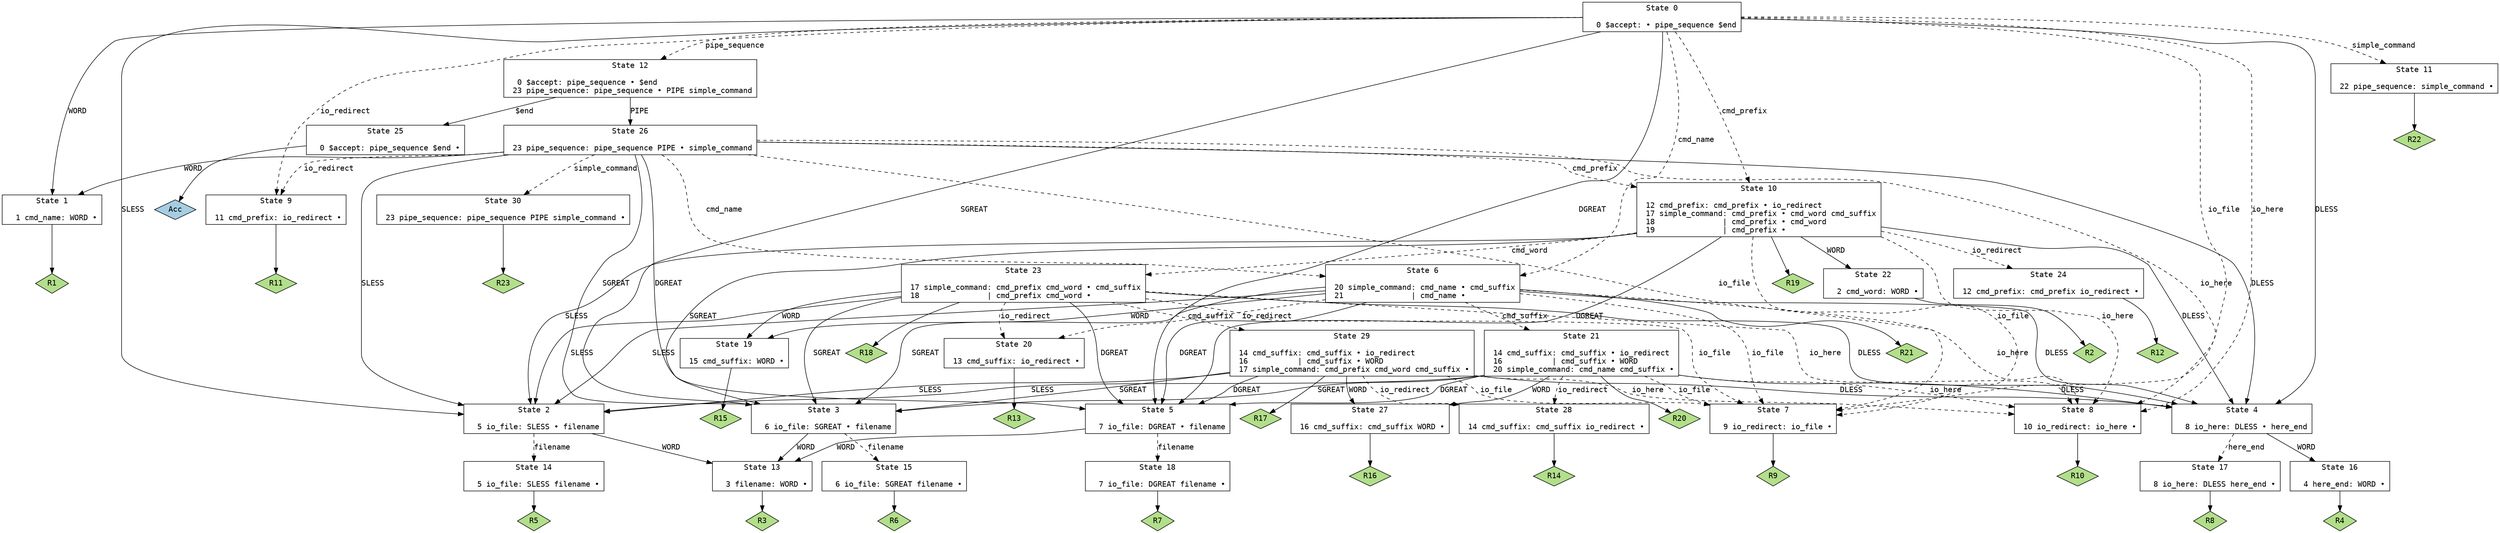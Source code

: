 // Generated by GNU Bison 3.8.2.
// Report bugs to <bug-bison@gnu.org>.
// Home page: <https://www.gnu.org/software/bison/>.

digraph "gram.y"
{
  node [fontname = courier, shape = box, colorscheme = paired6]
  edge [fontname = courier]

  0 [label="State 0\n\l  0 $accept: • pipe_sequence $end\l"]
  0 -> 1 [style=solid label="WORD"]
  0 -> 2 [style=solid label="SLESS"]
  0 -> 3 [style=solid label="SGREAT"]
  0 -> 4 [style=solid label="DLESS"]
  0 -> 5 [style=solid label="DGREAT"]
  0 -> 6 [style=dashed label="cmd_name"]
  0 -> 7 [style=dashed label="io_file"]
  0 -> 8 [style=dashed label="io_here"]
  0 -> 9 [style=dashed label="io_redirect"]
  0 -> 10 [style=dashed label="cmd_prefix"]
  0 -> 11 [style=dashed label="simple_command"]
  0 -> 12 [style=dashed label="pipe_sequence"]
  1 [label="State 1\n\l  1 cmd_name: WORD •\l"]
  1 -> "1R1" [style=solid]
 "1R1" [label="R1", fillcolor=3, shape=diamond, style=filled]
  2 [label="State 2\n\l  5 io_file: SLESS • filename\l"]
  2 -> 13 [style=solid label="WORD"]
  2 -> 14 [style=dashed label="filename"]
  3 [label="State 3\n\l  6 io_file: SGREAT • filename\l"]
  3 -> 13 [style=solid label="WORD"]
  3 -> 15 [style=dashed label="filename"]
  4 [label="State 4\n\l  8 io_here: DLESS • here_end\l"]
  4 -> 16 [style=solid label="WORD"]
  4 -> 17 [style=dashed label="here_end"]
  5 [label="State 5\n\l  7 io_file: DGREAT • filename\l"]
  5 -> 13 [style=solid label="WORD"]
  5 -> 18 [style=dashed label="filename"]
  6 [label="State 6\n\l 20 simple_command: cmd_name • cmd_suffix\l 21               | cmd_name •\l"]
  6 -> 19 [style=solid label="WORD"]
  6 -> 2 [style=solid label="SLESS"]
  6 -> 3 [style=solid label="SGREAT"]
  6 -> 4 [style=solid label="DLESS"]
  6 -> 5 [style=solid label="DGREAT"]
  6 -> 7 [style=dashed label="io_file"]
  6 -> 8 [style=dashed label="io_here"]
  6 -> 20 [style=dashed label="io_redirect"]
  6 -> 21 [style=dashed label="cmd_suffix"]
  6 -> "6R21" [style=solid]
 "6R21" [label="R21", fillcolor=3, shape=diamond, style=filled]
  7 [label="State 7\n\l  9 io_redirect: io_file •\l"]
  7 -> "7R9" [style=solid]
 "7R9" [label="R9", fillcolor=3, shape=diamond, style=filled]
  8 [label="State 8\n\l 10 io_redirect: io_here •\l"]
  8 -> "8R10" [style=solid]
 "8R10" [label="R10", fillcolor=3, shape=diamond, style=filled]
  9 [label="State 9\n\l 11 cmd_prefix: io_redirect •\l"]
  9 -> "9R11" [style=solid]
 "9R11" [label="R11", fillcolor=3, shape=diamond, style=filled]
  10 [label="State 10\n\l 12 cmd_prefix: cmd_prefix • io_redirect\l 17 simple_command: cmd_prefix • cmd_word cmd_suffix\l 18               | cmd_prefix • cmd_word\l 19               | cmd_prefix •\l"]
  10 -> 22 [style=solid label="WORD"]
  10 -> 2 [style=solid label="SLESS"]
  10 -> 3 [style=solid label="SGREAT"]
  10 -> 4 [style=solid label="DLESS"]
  10 -> 5 [style=solid label="DGREAT"]
  10 -> 23 [style=dashed label="cmd_word"]
  10 -> 7 [style=dashed label="io_file"]
  10 -> 8 [style=dashed label="io_here"]
  10 -> 24 [style=dashed label="io_redirect"]
  10 -> "10R19" [style=solid]
 "10R19" [label="R19", fillcolor=3, shape=diamond, style=filled]
  11 [label="State 11\n\l 22 pipe_sequence: simple_command •\l"]
  11 -> "11R22" [style=solid]
 "11R22" [label="R22", fillcolor=3, shape=diamond, style=filled]
  12 [label="State 12\n\l  0 $accept: pipe_sequence • $end\l 23 pipe_sequence: pipe_sequence • PIPE simple_command\l"]
  12 -> 25 [style=solid label="$end"]
  12 -> 26 [style=solid label="PIPE"]
  13 [label="State 13\n\l  3 filename: WORD •\l"]
  13 -> "13R3" [style=solid]
 "13R3" [label="R3", fillcolor=3, shape=diamond, style=filled]
  14 [label="State 14\n\l  5 io_file: SLESS filename •\l"]
  14 -> "14R5" [style=solid]
 "14R5" [label="R5", fillcolor=3, shape=diamond, style=filled]
  15 [label="State 15\n\l  6 io_file: SGREAT filename •\l"]
  15 -> "15R6" [style=solid]
 "15R6" [label="R6", fillcolor=3, shape=diamond, style=filled]
  16 [label="State 16\n\l  4 here_end: WORD •\l"]
  16 -> "16R4" [style=solid]
 "16R4" [label="R4", fillcolor=3, shape=diamond, style=filled]
  17 [label="State 17\n\l  8 io_here: DLESS here_end •\l"]
  17 -> "17R8" [style=solid]
 "17R8" [label="R8", fillcolor=3, shape=diamond, style=filled]
  18 [label="State 18\n\l  7 io_file: DGREAT filename •\l"]
  18 -> "18R7" [style=solid]
 "18R7" [label="R7", fillcolor=3, shape=diamond, style=filled]
  19 [label="State 19\n\l 15 cmd_suffix: WORD •\l"]
  19 -> "19R15" [style=solid]
 "19R15" [label="R15", fillcolor=3, shape=diamond, style=filled]
  20 [label="State 20\n\l 13 cmd_suffix: io_redirect •\l"]
  20 -> "20R13" [style=solid]
 "20R13" [label="R13", fillcolor=3, shape=diamond, style=filled]
  21 [label="State 21\n\l 14 cmd_suffix: cmd_suffix • io_redirect\l 16           | cmd_suffix • WORD\l 20 simple_command: cmd_name cmd_suffix •\l"]
  21 -> 27 [style=solid label="WORD"]
  21 -> 2 [style=solid label="SLESS"]
  21 -> 3 [style=solid label="SGREAT"]
  21 -> 4 [style=solid label="DLESS"]
  21 -> 5 [style=solid label="DGREAT"]
  21 -> 7 [style=dashed label="io_file"]
  21 -> 8 [style=dashed label="io_here"]
  21 -> 28 [style=dashed label="io_redirect"]
  21 -> "21R20" [style=solid]
 "21R20" [label="R20", fillcolor=3, shape=diamond, style=filled]
  22 [label="State 22\n\l  2 cmd_word: WORD •\l"]
  22 -> "22R2" [style=solid]
 "22R2" [label="R2", fillcolor=3, shape=diamond, style=filled]
  23 [label="State 23\n\l 17 simple_command: cmd_prefix cmd_word • cmd_suffix\l 18               | cmd_prefix cmd_word •\l"]
  23 -> 19 [style=solid label="WORD"]
  23 -> 2 [style=solid label="SLESS"]
  23 -> 3 [style=solid label="SGREAT"]
  23 -> 4 [style=solid label="DLESS"]
  23 -> 5 [style=solid label="DGREAT"]
  23 -> 7 [style=dashed label="io_file"]
  23 -> 8 [style=dashed label="io_here"]
  23 -> 20 [style=dashed label="io_redirect"]
  23 -> 29 [style=dashed label="cmd_suffix"]
  23 -> "23R18" [style=solid]
 "23R18" [label="R18", fillcolor=3, shape=diamond, style=filled]
  24 [label="State 24\n\l 12 cmd_prefix: cmd_prefix io_redirect •\l"]
  24 -> "24R12" [style=solid]
 "24R12" [label="R12", fillcolor=3, shape=diamond, style=filled]
  25 [label="State 25\n\l  0 $accept: pipe_sequence $end •\l"]
  25 -> "25R0" [style=solid]
 "25R0" [label="Acc", fillcolor=1, shape=diamond, style=filled]
  26 [label="State 26\n\l 23 pipe_sequence: pipe_sequence PIPE • simple_command\l"]
  26 -> 1 [style=solid label="WORD"]
  26 -> 2 [style=solid label="SLESS"]
  26 -> 3 [style=solid label="SGREAT"]
  26 -> 4 [style=solid label="DLESS"]
  26 -> 5 [style=solid label="DGREAT"]
  26 -> 6 [style=dashed label="cmd_name"]
  26 -> 7 [style=dashed label="io_file"]
  26 -> 8 [style=dashed label="io_here"]
  26 -> 9 [style=dashed label="io_redirect"]
  26 -> 10 [style=dashed label="cmd_prefix"]
  26 -> 30 [style=dashed label="simple_command"]
  27 [label="State 27\n\l 16 cmd_suffix: cmd_suffix WORD •\l"]
  27 -> "27R16" [style=solid]
 "27R16" [label="R16", fillcolor=3, shape=diamond, style=filled]
  28 [label="State 28\n\l 14 cmd_suffix: cmd_suffix io_redirect •\l"]
  28 -> "28R14" [style=solid]
 "28R14" [label="R14", fillcolor=3, shape=diamond, style=filled]
  29 [label="State 29\n\l 14 cmd_suffix: cmd_suffix • io_redirect\l 16           | cmd_suffix • WORD\l 17 simple_command: cmd_prefix cmd_word cmd_suffix •\l"]
  29 -> 27 [style=solid label="WORD"]
  29 -> 2 [style=solid label="SLESS"]
  29 -> 3 [style=solid label="SGREAT"]
  29 -> 4 [style=solid label="DLESS"]
  29 -> 5 [style=solid label="DGREAT"]
  29 -> 7 [style=dashed label="io_file"]
  29 -> 8 [style=dashed label="io_here"]
  29 -> 28 [style=dashed label="io_redirect"]
  29 -> "29R17" [style=solid]
 "29R17" [label="R17", fillcolor=3, shape=diamond, style=filled]
  30 [label="State 30\n\l 23 pipe_sequence: pipe_sequence PIPE simple_command •\l"]
  30 -> "30R23" [style=solid]
 "30R23" [label="R23", fillcolor=3, shape=diamond, style=filled]
}
